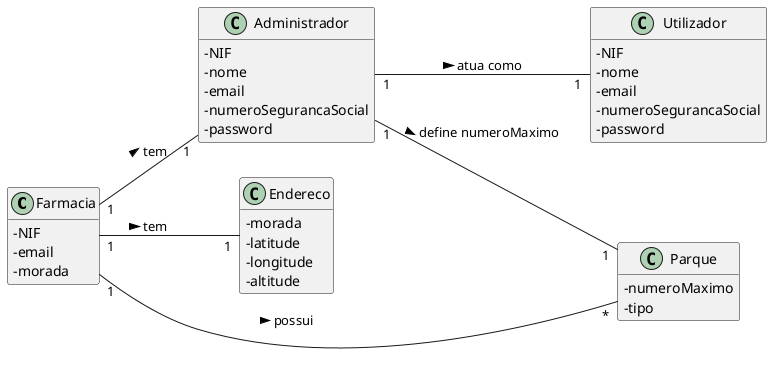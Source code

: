 @startuml
skinparam classAttributeIconSize 0
hide methods
left to right direction

class Farmacia {
  -NIF
  -email
  -morada
}

class Utilizador {
  -NIF
  -nome
  -email
  -numeroSegurancaSocial
  -password
}

class Administrador {
  -NIF
  -nome
  -email
  -numeroSegurancaSocial
  -password
}

class Endereco {
  -morada
  -latitude
  -longitude
  -altitude
}

class Parque {
  -numeroMaximo
  -tipo
}

Administrador "1" -- "1" Utilizador: atua como >
Administrador "1" -- "1" Parque: define numeroMaximo >
Farmacia "1" -- "*" Parque: possui >
Farmacia "1" -- "1" Endereco: tem >
Farmacia "1" -- "1" Administrador: tem >

@enduml